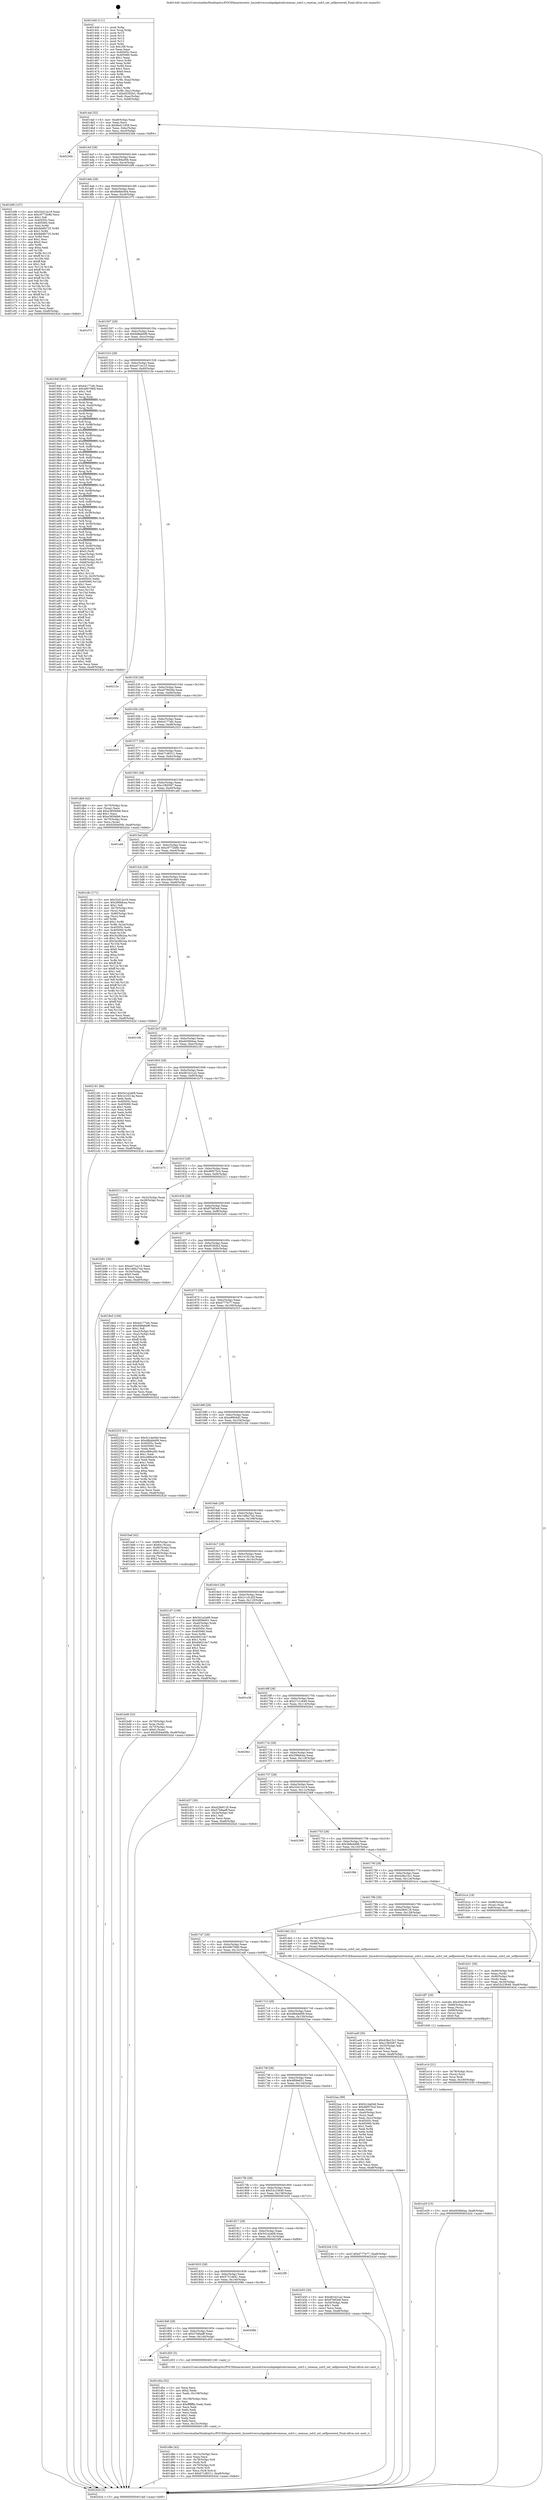 digraph "0x401440" {
  label = "0x401440 (/mnt/c/Users/mathe/Desktop/tcc/POCII/binaries/extr_linuxdriversusbgadgetudcrenesas_usb3.c_renesas_usb3_set_selfpowered_Final-ollvm.out::main(0))"
  labelloc = "t"
  node[shape=record]

  Entry [label="",width=0.3,height=0.3,shape=circle,fillcolor=black,style=filled]
  "0x4014af" [label="{
     0x4014af [32]\l
     | [instrs]\l
     &nbsp;&nbsp;0x4014af \<+6\>: mov -0xa8(%rbp),%eax\l
     &nbsp;&nbsp;0x4014b5 \<+2\>: mov %eax,%ecx\l
     &nbsp;&nbsp;0x4014b7 \<+6\>: sub $0x8ed11658,%ecx\l
     &nbsp;&nbsp;0x4014bd \<+6\>: mov %eax,-0xbc(%rbp)\l
     &nbsp;&nbsp;0x4014c3 \<+6\>: mov %ecx,-0xc0(%rbp)\l
     &nbsp;&nbsp;0x4014c9 \<+6\>: je 00000000004023d4 \<main+0xf94\>\l
  }"]
  "0x4023d4" [label="{
     0x4023d4\l
  }", style=dashed]
  "0x4014cf" [label="{
     0x4014cf [28]\l
     | [instrs]\l
     &nbsp;&nbsp;0x4014cf \<+5\>: jmp 00000000004014d4 \<main+0x94\>\l
     &nbsp;&nbsp;0x4014d4 \<+6\>: mov -0xbc(%rbp),%eax\l
     &nbsp;&nbsp;0x4014da \<+5\>: sub $0x9284a00b,%eax\l
     &nbsp;&nbsp;0x4014df \<+6\>: mov %eax,-0xc4(%rbp)\l
     &nbsp;&nbsp;0x4014e5 \<+6\>: je 0000000000401bf9 \<main+0x7b9\>\l
  }"]
  Exit [label="",width=0.3,height=0.3,shape=circle,fillcolor=black,style=filled,peripheries=2]
  "0x401bf9" [label="{
     0x401bf9 [147]\l
     | [instrs]\l
     &nbsp;&nbsp;0x401bf9 \<+5\>: mov $0x32d12e19,%eax\l
     &nbsp;&nbsp;0x401bfe \<+5\>: mov $0xc9772b8b,%ecx\l
     &nbsp;&nbsp;0x401c03 \<+2\>: mov $0x1,%dl\l
     &nbsp;&nbsp;0x401c05 \<+7\>: mov 0x40505c,%esi\l
     &nbsp;&nbsp;0x401c0c \<+7\>: mov 0x405060,%edi\l
     &nbsp;&nbsp;0x401c13 \<+3\>: mov %esi,%r8d\l
     &nbsp;&nbsp;0x401c16 \<+7\>: add $0xfeb6b725,%r8d\l
     &nbsp;&nbsp;0x401c1d \<+4\>: sub $0x1,%r8d\l
     &nbsp;&nbsp;0x401c21 \<+7\>: sub $0xfeb6b725,%r8d\l
     &nbsp;&nbsp;0x401c28 \<+4\>: imul %r8d,%esi\l
     &nbsp;&nbsp;0x401c2c \<+3\>: and $0x1,%esi\l
     &nbsp;&nbsp;0x401c2f \<+3\>: cmp $0x0,%esi\l
     &nbsp;&nbsp;0x401c32 \<+4\>: sete %r9b\l
     &nbsp;&nbsp;0x401c36 \<+3\>: cmp $0xa,%edi\l
     &nbsp;&nbsp;0x401c39 \<+4\>: setl %r10b\l
     &nbsp;&nbsp;0x401c3d \<+3\>: mov %r9b,%r11b\l
     &nbsp;&nbsp;0x401c40 \<+4\>: xor $0xff,%r11b\l
     &nbsp;&nbsp;0x401c44 \<+3\>: mov %r10b,%bl\l
     &nbsp;&nbsp;0x401c47 \<+3\>: xor $0xff,%bl\l
     &nbsp;&nbsp;0x401c4a \<+3\>: xor $0x1,%dl\l
     &nbsp;&nbsp;0x401c4d \<+3\>: mov %r11b,%r14b\l
     &nbsp;&nbsp;0x401c50 \<+4\>: and $0xff,%r14b\l
     &nbsp;&nbsp;0x401c54 \<+3\>: and %dl,%r9b\l
     &nbsp;&nbsp;0x401c57 \<+3\>: mov %bl,%r15b\l
     &nbsp;&nbsp;0x401c5a \<+4\>: and $0xff,%r15b\l
     &nbsp;&nbsp;0x401c5e \<+3\>: and %dl,%r10b\l
     &nbsp;&nbsp;0x401c61 \<+3\>: or %r9b,%r14b\l
     &nbsp;&nbsp;0x401c64 \<+3\>: or %r10b,%r15b\l
     &nbsp;&nbsp;0x401c67 \<+3\>: xor %r15b,%r14b\l
     &nbsp;&nbsp;0x401c6a \<+3\>: or %bl,%r11b\l
     &nbsp;&nbsp;0x401c6d \<+4\>: xor $0xff,%r11b\l
     &nbsp;&nbsp;0x401c71 \<+3\>: or $0x1,%dl\l
     &nbsp;&nbsp;0x401c74 \<+3\>: and %dl,%r11b\l
     &nbsp;&nbsp;0x401c77 \<+3\>: or %r11b,%r14b\l
     &nbsp;&nbsp;0x401c7a \<+4\>: test $0x1,%r14b\l
     &nbsp;&nbsp;0x401c7e \<+3\>: cmovne %ecx,%eax\l
     &nbsp;&nbsp;0x401c81 \<+6\>: mov %eax,-0xa8(%rbp)\l
     &nbsp;&nbsp;0x401c87 \<+5\>: jmp 000000000040242d \<main+0xfed\>\l
  }"]
  "0x4014eb" [label="{
     0x4014eb [28]\l
     | [instrs]\l
     &nbsp;&nbsp;0x4014eb \<+5\>: jmp 00000000004014f0 \<main+0xb0\>\l
     &nbsp;&nbsp;0x4014f0 \<+6\>: mov -0xbc(%rbp),%eax\l
     &nbsp;&nbsp;0x4014f6 \<+5\>: sub $0x9b8bb56d,%eax\l
     &nbsp;&nbsp;0x4014fb \<+6\>: mov %eax,-0xc8(%rbp)\l
     &nbsp;&nbsp;0x401501 \<+6\>: je 0000000000401f75 \<main+0xb35\>\l
  }"]
  "0x401e29" [label="{
     0x401e29 [15]\l
     | [instrs]\l
     &nbsp;&nbsp;0x401e29 \<+10\>: movl $0xd456bbaa,-0xa8(%rbp)\l
     &nbsp;&nbsp;0x401e33 \<+5\>: jmp 000000000040242d \<main+0xfed\>\l
  }"]
  "0x401f75" [label="{
     0x401f75\l
  }", style=dashed]
  "0x401507" [label="{
     0x401507 [28]\l
     | [instrs]\l
     &nbsp;&nbsp;0x401507 \<+5\>: jmp 000000000040150c \<main+0xcc\>\l
     &nbsp;&nbsp;0x40150c \<+6\>: mov -0xbc(%rbp),%eax\l
     &nbsp;&nbsp;0x401512 \<+5\>: sub $0x9d8abbf9,%eax\l
     &nbsp;&nbsp;0x401517 \<+6\>: mov %eax,-0xcc(%rbp)\l
     &nbsp;&nbsp;0x40151d \<+6\>: je 000000000040194f \<main+0x50f\>\l
  }"]
  "0x401e14" [label="{
     0x401e14 [21]\l
     | [instrs]\l
     &nbsp;&nbsp;0x401e14 \<+4\>: mov -0x78(%rbp),%rcx\l
     &nbsp;&nbsp;0x401e18 \<+3\>: mov (%rcx),%rcx\l
     &nbsp;&nbsp;0x401e1b \<+3\>: mov %rcx,%rdi\l
     &nbsp;&nbsp;0x401e1e \<+6\>: mov %eax,-0x160(%rbp)\l
     &nbsp;&nbsp;0x401e24 \<+5\>: call 0000000000401030 \<free@plt\>\l
     | [calls]\l
     &nbsp;&nbsp;0x401030 \{1\} (unknown)\l
  }"]
  "0x40194f" [label="{
     0x40194f [400]\l
     | [instrs]\l
     &nbsp;&nbsp;0x40194f \<+5\>: mov $0xb4177efc,%eax\l
     &nbsp;&nbsp;0x401954 \<+5\>: mov $0x4807f4fd,%ecx\l
     &nbsp;&nbsp;0x401959 \<+2\>: mov $0x1,%dl\l
     &nbsp;&nbsp;0x40195b \<+2\>: xor %esi,%esi\l
     &nbsp;&nbsp;0x40195d \<+3\>: mov %rsp,%rdi\l
     &nbsp;&nbsp;0x401960 \<+4\>: add $0xfffffffffffffff0,%rdi\l
     &nbsp;&nbsp;0x401964 \<+3\>: mov %rdi,%rsp\l
     &nbsp;&nbsp;0x401967 \<+7\>: mov %rdi,-0xa0(%rbp)\l
     &nbsp;&nbsp;0x40196e \<+3\>: mov %rsp,%rdi\l
     &nbsp;&nbsp;0x401971 \<+4\>: add $0xfffffffffffffff0,%rdi\l
     &nbsp;&nbsp;0x401975 \<+3\>: mov %rdi,%rsp\l
     &nbsp;&nbsp;0x401978 \<+3\>: mov %rsp,%r8\l
     &nbsp;&nbsp;0x40197b \<+4\>: add $0xfffffffffffffff0,%r8\l
     &nbsp;&nbsp;0x40197f \<+3\>: mov %r8,%rsp\l
     &nbsp;&nbsp;0x401982 \<+7\>: mov %r8,-0x98(%rbp)\l
     &nbsp;&nbsp;0x401989 \<+3\>: mov %rsp,%r8\l
     &nbsp;&nbsp;0x40198c \<+4\>: add $0xfffffffffffffff0,%r8\l
     &nbsp;&nbsp;0x401990 \<+3\>: mov %r8,%rsp\l
     &nbsp;&nbsp;0x401993 \<+7\>: mov %r8,-0x90(%rbp)\l
     &nbsp;&nbsp;0x40199a \<+3\>: mov %rsp,%r8\l
     &nbsp;&nbsp;0x40199d \<+4\>: add $0xfffffffffffffff0,%r8\l
     &nbsp;&nbsp;0x4019a1 \<+3\>: mov %r8,%rsp\l
     &nbsp;&nbsp;0x4019a4 \<+7\>: mov %r8,-0x88(%rbp)\l
     &nbsp;&nbsp;0x4019ab \<+3\>: mov %rsp,%r8\l
     &nbsp;&nbsp;0x4019ae \<+4\>: add $0xfffffffffffffff0,%r8\l
     &nbsp;&nbsp;0x4019b2 \<+3\>: mov %r8,%rsp\l
     &nbsp;&nbsp;0x4019b5 \<+4\>: mov %r8,-0x80(%rbp)\l
     &nbsp;&nbsp;0x4019b9 \<+3\>: mov %rsp,%r8\l
     &nbsp;&nbsp;0x4019bc \<+4\>: add $0xfffffffffffffff0,%r8\l
     &nbsp;&nbsp;0x4019c0 \<+3\>: mov %r8,%rsp\l
     &nbsp;&nbsp;0x4019c3 \<+4\>: mov %r8,-0x78(%rbp)\l
     &nbsp;&nbsp;0x4019c7 \<+3\>: mov %rsp,%r8\l
     &nbsp;&nbsp;0x4019ca \<+4\>: add $0xfffffffffffffff0,%r8\l
     &nbsp;&nbsp;0x4019ce \<+3\>: mov %r8,%rsp\l
     &nbsp;&nbsp;0x4019d1 \<+4\>: mov %r8,-0x70(%rbp)\l
     &nbsp;&nbsp;0x4019d5 \<+3\>: mov %rsp,%r8\l
     &nbsp;&nbsp;0x4019d8 \<+4\>: add $0xfffffffffffffff0,%r8\l
     &nbsp;&nbsp;0x4019dc \<+3\>: mov %r8,%rsp\l
     &nbsp;&nbsp;0x4019df \<+4\>: mov %r8,-0x68(%rbp)\l
     &nbsp;&nbsp;0x4019e3 \<+3\>: mov %rsp,%r8\l
     &nbsp;&nbsp;0x4019e6 \<+4\>: add $0xfffffffffffffff0,%r8\l
     &nbsp;&nbsp;0x4019ea \<+3\>: mov %r8,%rsp\l
     &nbsp;&nbsp;0x4019ed \<+4\>: mov %r8,-0x60(%rbp)\l
     &nbsp;&nbsp;0x4019f1 \<+3\>: mov %rsp,%r8\l
     &nbsp;&nbsp;0x4019f4 \<+4\>: add $0xfffffffffffffff0,%r8\l
     &nbsp;&nbsp;0x4019f8 \<+3\>: mov %r8,%rsp\l
     &nbsp;&nbsp;0x4019fb \<+4\>: mov %r8,-0x58(%rbp)\l
     &nbsp;&nbsp;0x4019ff \<+3\>: mov %rsp,%r8\l
     &nbsp;&nbsp;0x401a02 \<+4\>: add $0xfffffffffffffff0,%r8\l
     &nbsp;&nbsp;0x401a06 \<+3\>: mov %r8,%rsp\l
     &nbsp;&nbsp;0x401a09 \<+4\>: mov %r8,-0x50(%rbp)\l
     &nbsp;&nbsp;0x401a0d \<+3\>: mov %rsp,%r8\l
     &nbsp;&nbsp;0x401a10 \<+4\>: add $0xfffffffffffffff0,%r8\l
     &nbsp;&nbsp;0x401a14 \<+3\>: mov %r8,%rsp\l
     &nbsp;&nbsp;0x401a17 \<+4\>: mov %r8,-0x48(%rbp)\l
     &nbsp;&nbsp;0x401a1b \<+3\>: mov %rsp,%r8\l
     &nbsp;&nbsp;0x401a1e \<+4\>: add $0xfffffffffffffff0,%r8\l
     &nbsp;&nbsp;0x401a22 \<+3\>: mov %r8,%rsp\l
     &nbsp;&nbsp;0x401a25 \<+4\>: mov %r8,-0x40(%rbp)\l
     &nbsp;&nbsp;0x401a29 \<+7\>: mov -0xa0(%rbp),%r8\l
     &nbsp;&nbsp;0x401a30 \<+7\>: movl $0x0,(%r8)\l
     &nbsp;&nbsp;0x401a37 \<+7\>: mov -0xac(%rbp),%r9d\l
     &nbsp;&nbsp;0x401a3e \<+3\>: mov %r9d,(%rdi)\l
     &nbsp;&nbsp;0x401a41 \<+7\>: mov -0x98(%rbp),%r8\l
     &nbsp;&nbsp;0x401a48 \<+7\>: mov -0xb8(%rbp),%r10\l
     &nbsp;&nbsp;0x401a4f \<+3\>: mov %r10,(%r8)\l
     &nbsp;&nbsp;0x401a52 \<+3\>: cmpl $0x2,(%rdi)\l
     &nbsp;&nbsp;0x401a55 \<+4\>: setne %r11b\l
     &nbsp;&nbsp;0x401a59 \<+4\>: and $0x1,%r11b\l
     &nbsp;&nbsp;0x401a5d \<+4\>: mov %r11b,-0x35(%rbp)\l
     &nbsp;&nbsp;0x401a61 \<+7\>: mov 0x40505c,%ebx\l
     &nbsp;&nbsp;0x401a68 \<+8\>: mov 0x405060,%r14d\l
     &nbsp;&nbsp;0x401a70 \<+3\>: sub $0x1,%esi\l
     &nbsp;&nbsp;0x401a73 \<+3\>: mov %ebx,%r15d\l
     &nbsp;&nbsp;0x401a76 \<+3\>: add %esi,%r15d\l
     &nbsp;&nbsp;0x401a79 \<+4\>: imul %r15d,%ebx\l
     &nbsp;&nbsp;0x401a7d \<+3\>: and $0x1,%ebx\l
     &nbsp;&nbsp;0x401a80 \<+3\>: cmp $0x0,%ebx\l
     &nbsp;&nbsp;0x401a83 \<+4\>: sete %r11b\l
     &nbsp;&nbsp;0x401a87 \<+4\>: cmp $0xa,%r14d\l
     &nbsp;&nbsp;0x401a8b \<+4\>: setl %r12b\l
     &nbsp;&nbsp;0x401a8f \<+3\>: mov %r11b,%r13b\l
     &nbsp;&nbsp;0x401a92 \<+4\>: xor $0xff,%r13b\l
     &nbsp;&nbsp;0x401a96 \<+3\>: mov %r12b,%sil\l
     &nbsp;&nbsp;0x401a99 \<+4\>: xor $0xff,%sil\l
     &nbsp;&nbsp;0x401a9d \<+3\>: xor $0x1,%dl\l
     &nbsp;&nbsp;0x401aa0 \<+3\>: mov %r13b,%dil\l
     &nbsp;&nbsp;0x401aa3 \<+4\>: and $0xff,%dil\l
     &nbsp;&nbsp;0x401aa7 \<+3\>: and %dl,%r11b\l
     &nbsp;&nbsp;0x401aaa \<+3\>: mov %sil,%r8b\l
     &nbsp;&nbsp;0x401aad \<+4\>: and $0xff,%r8b\l
     &nbsp;&nbsp;0x401ab1 \<+3\>: and %dl,%r12b\l
     &nbsp;&nbsp;0x401ab4 \<+3\>: or %r11b,%dil\l
     &nbsp;&nbsp;0x401ab7 \<+3\>: or %r12b,%r8b\l
     &nbsp;&nbsp;0x401aba \<+3\>: xor %r8b,%dil\l
     &nbsp;&nbsp;0x401abd \<+3\>: or %sil,%r13b\l
     &nbsp;&nbsp;0x401ac0 \<+4\>: xor $0xff,%r13b\l
     &nbsp;&nbsp;0x401ac4 \<+3\>: or $0x1,%dl\l
     &nbsp;&nbsp;0x401ac7 \<+3\>: and %dl,%r13b\l
     &nbsp;&nbsp;0x401aca \<+3\>: or %r13b,%dil\l
     &nbsp;&nbsp;0x401acd \<+4\>: test $0x1,%dil\l
     &nbsp;&nbsp;0x401ad1 \<+3\>: cmovne %ecx,%eax\l
     &nbsp;&nbsp;0x401ad4 \<+6\>: mov %eax,-0xa8(%rbp)\l
     &nbsp;&nbsp;0x401ada \<+5\>: jmp 000000000040242d \<main+0xfed\>\l
  }"]
  "0x401523" [label="{
     0x401523 [28]\l
     | [instrs]\l
     &nbsp;&nbsp;0x401523 \<+5\>: jmp 0000000000401528 \<main+0xe8\>\l
     &nbsp;&nbsp;0x401528 \<+6\>: mov -0xbc(%rbp),%eax\l
     &nbsp;&nbsp;0x40152e \<+5\>: sub $0xa471ec15,%eax\l
     &nbsp;&nbsp;0x401533 \<+6\>: mov %eax,-0xd0(%rbp)\l
     &nbsp;&nbsp;0x401539 \<+6\>: je 000000000040215e \<main+0xd1e\>\l
  }"]
  "0x401df7" [label="{
     0x401df7 [29]\l
     | [instrs]\l
     &nbsp;&nbsp;0x401df7 \<+10\>: movabs $0x4030d6,%rdi\l
     &nbsp;&nbsp;0x401e01 \<+4\>: mov -0x68(%rbp),%rcx\l
     &nbsp;&nbsp;0x401e05 \<+2\>: mov %eax,(%rcx)\l
     &nbsp;&nbsp;0x401e07 \<+4\>: mov -0x68(%rbp),%rcx\l
     &nbsp;&nbsp;0x401e0b \<+2\>: mov (%rcx),%esi\l
     &nbsp;&nbsp;0x401e0d \<+2\>: mov $0x0,%al\l
     &nbsp;&nbsp;0x401e0f \<+5\>: call 0000000000401040 \<printf@plt\>\l
     | [calls]\l
     &nbsp;&nbsp;0x401040 \{1\} (unknown)\l
  }"]
  "0x40215e" [label="{
     0x40215e\l
  }", style=dashed]
  "0x40153f" [label="{
     0x40153f [28]\l
     | [instrs]\l
     &nbsp;&nbsp;0x40153f \<+5\>: jmp 0000000000401544 \<main+0x104\>\l
     &nbsp;&nbsp;0x401544 \<+6\>: mov -0xbc(%rbp),%eax\l
     &nbsp;&nbsp;0x40154a \<+5\>: sub $0xa579d3de,%eax\l
     &nbsp;&nbsp;0x40154f \<+6\>: mov %eax,-0xd4(%rbp)\l
     &nbsp;&nbsp;0x401555 \<+6\>: je 000000000040206d \<main+0xc2d\>\l
  }"]
  "0x401d8e" [label="{
     0x401d8e [42]\l
     | [instrs]\l
     &nbsp;&nbsp;0x401d8e \<+6\>: mov -0x15c(%rbp),%ecx\l
     &nbsp;&nbsp;0x401d94 \<+3\>: imul %eax,%ecx\l
     &nbsp;&nbsp;0x401d97 \<+4\>: mov -0x78(%rbp),%r8\l
     &nbsp;&nbsp;0x401d9b \<+3\>: mov (%r8),%r8\l
     &nbsp;&nbsp;0x401d9e \<+4\>: mov -0x70(%rbp),%r9\l
     &nbsp;&nbsp;0x401da2 \<+3\>: movslq (%r9),%r9\l
     &nbsp;&nbsp;0x401da5 \<+4\>: mov %ecx,(%r8,%r9,4)\l
     &nbsp;&nbsp;0x401da9 \<+10\>: movl $0xb71d6311,-0xa8(%rbp)\l
     &nbsp;&nbsp;0x401db3 \<+5\>: jmp 000000000040242d \<main+0xfed\>\l
  }"]
  "0x40206d" [label="{
     0x40206d\l
  }", style=dashed]
  "0x40155b" [label="{
     0x40155b [28]\l
     | [instrs]\l
     &nbsp;&nbsp;0x40155b \<+5\>: jmp 0000000000401560 \<main+0x120\>\l
     &nbsp;&nbsp;0x401560 \<+6\>: mov -0xbc(%rbp),%eax\l
     &nbsp;&nbsp;0x401566 \<+5\>: sub $0xb4177efc,%eax\l
     &nbsp;&nbsp;0x40156b \<+6\>: mov %eax,-0xd8(%rbp)\l
     &nbsp;&nbsp;0x401571 \<+6\>: je 0000000000402323 \<main+0xee3\>\l
  }"]
  "0x401d5a" [label="{
     0x401d5a [52]\l
     | [instrs]\l
     &nbsp;&nbsp;0x401d5a \<+2\>: xor %ecx,%ecx\l
     &nbsp;&nbsp;0x401d5c \<+5\>: mov $0x2,%edx\l
     &nbsp;&nbsp;0x401d61 \<+6\>: mov %edx,-0x158(%rbp)\l
     &nbsp;&nbsp;0x401d67 \<+1\>: cltd\l
     &nbsp;&nbsp;0x401d68 \<+6\>: mov -0x158(%rbp),%esi\l
     &nbsp;&nbsp;0x401d6e \<+2\>: idiv %esi\l
     &nbsp;&nbsp;0x401d70 \<+6\>: imul $0xfffffffe,%edx,%edx\l
     &nbsp;&nbsp;0x401d76 \<+2\>: mov %ecx,%edi\l
     &nbsp;&nbsp;0x401d78 \<+2\>: sub %edx,%edi\l
     &nbsp;&nbsp;0x401d7a \<+2\>: mov %ecx,%edx\l
     &nbsp;&nbsp;0x401d7c \<+3\>: sub $0x1,%edx\l
     &nbsp;&nbsp;0x401d7f \<+2\>: add %edx,%edi\l
     &nbsp;&nbsp;0x401d81 \<+2\>: sub %edi,%ecx\l
     &nbsp;&nbsp;0x401d83 \<+6\>: mov %ecx,-0x15c(%rbp)\l
     &nbsp;&nbsp;0x401d89 \<+5\>: call 0000000000401160 \<next_i\>\l
     | [calls]\l
     &nbsp;&nbsp;0x401160 \{1\} (/mnt/c/Users/mathe/Desktop/tcc/POCII/binaries/extr_linuxdriversusbgadgetudcrenesas_usb3.c_renesas_usb3_set_selfpowered_Final-ollvm.out::next_i)\l
  }"]
  "0x402323" [label="{
     0x402323\l
  }", style=dashed]
  "0x401577" [label="{
     0x401577 [28]\l
     | [instrs]\l
     &nbsp;&nbsp;0x401577 \<+5\>: jmp 000000000040157c \<main+0x13c\>\l
     &nbsp;&nbsp;0x40157c \<+6\>: mov -0xbc(%rbp),%eax\l
     &nbsp;&nbsp;0x401582 \<+5\>: sub $0xb71d6311,%eax\l
     &nbsp;&nbsp;0x401587 \<+6\>: mov %eax,-0xdc(%rbp)\l
     &nbsp;&nbsp;0x40158d \<+6\>: je 0000000000401db8 \<main+0x978\>\l
  }"]
  "0x40186b" [label="{
     0x40186b\l
  }", style=dashed]
  "0x401db8" [label="{
     0x401db8 [42]\l
     | [instrs]\l
     &nbsp;&nbsp;0x401db8 \<+4\>: mov -0x70(%rbp),%rax\l
     &nbsp;&nbsp;0x401dbc \<+2\>: mov (%rax),%ecx\l
     &nbsp;&nbsp;0x401dbe \<+6\>: add $0xe3859db6,%ecx\l
     &nbsp;&nbsp;0x401dc4 \<+3\>: add $0x1,%ecx\l
     &nbsp;&nbsp;0x401dc7 \<+6\>: sub $0xe3859db6,%ecx\l
     &nbsp;&nbsp;0x401dcd \<+4\>: mov -0x70(%rbp),%rax\l
     &nbsp;&nbsp;0x401dd1 \<+2\>: mov %ecx,(%rax)\l
     &nbsp;&nbsp;0x401dd3 \<+10\>: movl $0x9284a00b,-0xa8(%rbp)\l
     &nbsp;&nbsp;0x401ddd \<+5\>: jmp 000000000040242d \<main+0xfed\>\l
  }"]
  "0x401593" [label="{
     0x401593 [28]\l
     | [instrs]\l
     &nbsp;&nbsp;0x401593 \<+5\>: jmp 0000000000401598 \<main+0x158\>\l
     &nbsp;&nbsp;0x401598 \<+6\>: mov -0xbc(%rbp),%eax\l
     &nbsp;&nbsp;0x40159e \<+5\>: sub $0xc1fb0587,%eax\l
     &nbsp;&nbsp;0x4015a3 \<+6\>: mov %eax,-0xe0(%rbp)\l
     &nbsp;&nbsp;0x4015a9 \<+6\>: je 0000000000401afd \<main+0x6bd\>\l
  }"]
  "0x401d55" [label="{
     0x401d55 [5]\l
     | [instrs]\l
     &nbsp;&nbsp;0x401d55 \<+5\>: call 0000000000401160 \<next_i\>\l
     | [calls]\l
     &nbsp;&nbsp;0x401160 \{1\} (/mnt/c/Users/mathe/Desktop/tcc/POCII/binaries/extr_linuxdriversusbgadgetudcrenesas_usb3.c_renesas_usb3_set_selfpowered_Final-ollvm.out::next_i)\l
  }"]
  "0x401afd" [label="{
     0x401afd\l
  }", style=dashed]
  "0x4015af" [label="{
     0x4015af [28]\l
     | [instrs]\l
     &nbsp;&nbsp;0x4015af \<+5\>: jmp 00000000004015b4 \<main+0x174\>\l
     &nbsp;&nbsp;0x4015b4 \<+6\>: mov -0xbc(%rbp),%eax\l
     &nbsp;&nbsp;0x4015ba \<+5\>: sub $0xc9772b8b,%eax\l
     &nbsp;&nbsp;0x4015bf \<+6\>: mov %eax,-0xe4(%rbp)\l
     &nbsp;&nbsp;0x4015c5 \<+6\>: je 0000000000401c8c \<main+0x84c\>\l
  }"]
  "0x40184f" [label="{
     0x40184f [28]\l
     | [instrs]\l
     &nbsp;&nbsp;0x40184f \<+5\>: jmp 0000000000401854 \<main+0x414\>\l
     &nbsp;&nbsp;0x401854 \<+6\>: mov -0xbc(%rbp),%eax\l
     &nbsp;&nbsp;0x40185a \<+5\>: sub $0x57b8aeff,%eax\l
     &nbsp;&nbsp;0x40185f \<+6\>: mov %eax,-0x144(%rbp)\l
     &nbsp;&nbsp;0x401865 \<+6\>: je 0000000000401d55 \<main+0x915\>\l
  }"]
  "0x401c8c" [label="{
     0x401c8c [171]\l
     | [instrs]\l
     &nbsp;&nbsp;0x401c8c \<+5\>: mov $0x32d12e19,%eax\l
     &nbsp;&nbsp;0x401c91 \<+5\>: mov $0x296bfcea,%ecx\l
     &nbsp;&nbsp;0x401c96 \<+2\>: mov $0x1,%dl\l
     &nbsp;&nbsp;0x401c98 \<+4\>: mov -0x70(%rbp),%rsi\l
     &nbsp;&nbsp;0x401c9c \<+2\>: mov (%rsi),%edi\l
     &nbsp;&nbsp;0x401c9e \<+4\>: mov -0x80(%rbp),%rsi\l
     &nbsp;&nbsp;0x401ca2 \<+2\>: cmp (%rsi),%edi\l
     &nbsp;&nbsp;0x401ca4 \<+4\>: setl %r8b\l
     &nbsp;&nbsp;0x401ca8 \<+4\>: and $0x1,%r8b\l
     &nbsp;&nbsp;0x401cac \<+4\>: mov %r8b,-0x2e(%rbp)\l
     &nbsp;&nbsp;0x401cb0 \<+7\>: mov 0x40505c,%edi\l
     &nbsp;&nbsp;0x401cb7 \<+8\>: mov 0x405060,%r9d\l
     &nbsp;&nbsp;0x401cbf \<+3\>: mov %edi,%r10d\l
     &nbsp;&nbsp;0x401cc2 \<+7\>: add $0x3a28b2aa,%r10d\l
     &nbsp;&nbsp;0x401cc9 \<+4\>: sub $0x1,%r10d\l
     &nbsp;&nbsp;0x401ccd \<+7\>: sub $0x3a28b2aa,%r10d\l
     &nbsp;&nbsp;0x401cd4 \<+4\>: imul %r10d,%edi\l
     &nbsp;&nbsp;0x401cd8 \<+3\>: and $0x1,%edi\l
     &nbsp;&nbsp;0x401cdb \<+3\>: cmp $0x0,%edi\l
     &nbsp;&nbsp;0x401cde \<+4\>: sete %r8b\l
     &nbsp;&nbsp;0x401ce2 \<+4\>: cmp $0xa,%r9d\l
     &nbsp;&nbsp;0x401ce6 \<+4\>: setl %r11b\l
     &nbsp;&nbsp;0x401cea \<+3\>: mov %r8b,%bl\l
     &nbsp;&nbsp;0x401ced \<+3\>: xor $0xff,%bl\l
     &nbsp;&nbsp;0x401cf0 \<+3\>: mov %r11b,%r14b\l
     &nbsp;&nbsp;0x401cf3 \<+4\>: xor $0xff,%r14b\l
     &nbsp;&nbsp;0x401cf7 \<+3\>: xor $0x1,%dl\l
     &nbsp;&nbsp;0x401cfa \<+3\>: mov %bl,%r15b\l
     &nbsp;&nbsp;0x401cfd \<+4\>: and $0xff,%r15b\l
     &nbsp;&nbsp;0x401d01 \<+3\>: and %dl,%r8b\l
     &nbsp;&nbsp;0x401d04 \<+3\>: mov %r14b,%r12b\l
     &nbsp;&nbsp;0x401d07 \<+4\>: and $0xff,%r12b\l
     &nbsp;&nbsp;0x401d0b \<+3\>: and %dl,%r11b\l
     &nbsp;&nbsp;0x401d0e \<+3\>: or %r8b,%r15b\l
     &nbsp;&nbsp;0x401d11 \<+3\>: or %r11b,%r12b\l
     &nbsp;&nbsp;0x401d14 \<+3\>: xor %r12b,%r15b\l
     &nbsp;&nbsp;0x401d17 \<+3\>: or %r14b,%bl\l
     &nbsp;&nbsp;0x401d1a \<+3\>: xor $0xff,%bl\l
     &nbsp;&nbsp;0x401d1d \<+3\>: or $0x1,%dl\l
     &nbsp;&nbsp;0x401d20 \<+2\>: and %dl,%bl\l
     &nbsp;&nbsp;0x401d22 \<+3\>: or %bl,%r15b\l
     &nbsp;&nbsp;0x401d25 \<+4\>: test $0x1,%r15b\l
     &nbsp;&nbsp;0x401d29 \<+3\>: cmovne %ecx,%eax\l
     &nbsp;&nbsp;0x401d2c \<+6\>: mov %eax,-0xa8(%rbp)\l
     &nbsp;&nbsp;0x401d32 \<+5\>: jmp 000000000040242d \<main+0xfed\>\l
  }"]
  "0x4015cb" [label="{
     0x4015cb [28]\l
     | [instrs]\l
     &nbsp;&nbsp;0x4015cb \<+5\>: jmp 00000000004015d0 \<main+0x190\>\l
     &nbsp;&nbsp;0x4015d0 \<+6\>: mov -0xbc(%rbp),%eax\l
     &nbsp;&nbsp;0x4015d6 \<+5\>: sub $0xcbbb1940,%eax\l
     &nbsp;&nbsp;0x4015db \<+6\>: mov %eax,-0xe8(%rbp)\l
     &nbsp;&nbsp;0x4015e1 \<+6\>: je 000000000040210b \<main+0xccb\>\l
  }"]
  "0x40208b" [label="{
     0x40208b\l
  }", style=dashed]
  "0x40210b" [label="{
     0x40210b\l
  }", style=dashed]
  "0x4015e7" [label="{
     0x4015e7 [28]\l
     | [instrs]\l
     &nbsp;&nbsp;0x4015e7 \<+5\>: jmp 00000000004015ec \<main+0x1ac\>\l
     &nbsp;&nbsp;0x4015ec \<+6\>: mov -0xbc(%rbp),%eax\l
     &nbsp;&nbsp;0x4015f2 \<+5\>: sub $0xd456bbaa,%eax\l
     &nbsp;&nbsp;0x4015f7 \<+6\>: mov %eax,-0xec(%rbp)\l
     &nbsp;&nbsp;0x4015fd \<+6\>: je 0000000000402181 \<main+0xd41\>\l
  }"]
  "0x401833" [label="{
     0x401833 [28]\l
     | [instrs]\l
     &nbsp;&nbsp;0x401833 \<+5\>: jmp 0000000000401838 \<main+0x3f8\>\l
     &nbsp;&nbsp;0x401838 \<+6\>: mov -0xbc(%rbp),%eax\l
     &nbsp;&nbsp;0x40183e \<+5\>: sub $0x57314841,%eax\l
     &nbsp;&nbsp;0x401843 \<+6\>: mov %eax,-0x140(%rbp)\l
     &nbsp;&nbsp;0x401849 \<+6\>: je 000000000040208b \<main+0xc4b\>\l
  }"]
  "0x402181" [label="{
     0x402181 [86]\l
     | [instrs]\l
     &nbsp;&nbsp;0x402181 \<+5\>: mov $0x541a2a08,%eax\l
     &nbsp;&nbsp;0x402186 \<+5\>: mov $0x1e1f214a,%ecx\l
     &nbsp;&nbsp;0x40218b \<+2\>: xor %edx,%edx\l
     &nbsp;&nbsp;0x40218d \<+7\>: mov 0x40505c,%esi\l
     &nbsp;&nbsp;0x402194 \<+7\>: mov 0x405060,%edi\l
     &nbsp;&nbsp;0x40219b \<+3\>: sub $0x1,%edx\l
     &nbsp;&nbsp;0x40219e \<+3\>: mov %esi,%r8d\l
     &nbsp;&nbsp;0x4021a1 \<+3\>: add %edx,%r8d\l
     &nbsp;&nbsp;0x4021a4 \<+4\>: imul %r8d,%esi\l
     &nbsp;&nbsp;0x4021a8 \<+3\>: and $0x1,%esi\l
     &nbsp;&nbsp;0x4021ab \<+3\>: cmp $0x0,%esi\l
     &nbsp;&nbsp;0x4021ae \<+4\>: sete %r9b\l
     &nbsp;&nbsp;0x4021b2 \<+3\>: cmp $0xa,%edi\l
     &nbsp;&nbsp;0x4021b5 \<+4\>: setl %r10b\l
     &nbsp;&nbsp;0x4021b9 \<+3\>: mov %r9b,%r11b\l
     &nbsp;&nbsp;0x4021bc \<+3\>: and %r10b,%r11b\l
     &nbsp;&nbsp;0x4021bf \<+3\>: xor %r10b,%r9b\l
     &nbsp;&nbsp;0x4021c2 \<+3\>: or %r9b,%r11b\l
     &nbsp;&nbsp;0x4021c5 \<+4\>: test $0x1,%r11b\l
     &nbsp;&nbsp;0x4021c9 \<+3\>: cmovne %ecx,%eax\l
     &nbsp;&nbsp;0x4021cc \<+6\>: mov %eax,-0xa8(%rbp)\l
     &nbsp;&nbsp;0x4021d2 \<+5\>: jmp 000000000040242d \<main+0xfed\>\l
  }"]
  "0x401603" [label="{
     0x401603 [28]\l
     | [instrs]\l
     &nbsp;&nbsp;0x401603 \<+5\>: jmp 0000000000401608 \<main+0x1c8\>\l
     &nbsp;&nbsp;0x401608 \<+6\>: mov -0xbc(%rbp),%eax\l
     &nbsp;&nbsp;0x40160e \<+5\>: sub $0xd61b21a2,%eax\l
     &nbsp;&nbsp;0x401613 \<+6\>: mov %eax,-0xf0(%rbp)\l
     &nbsp;&nbsp;0x401619 \<+6\>: je 0000000000401b73 \<main+0x733\>\l
  }"]
  "0x4023f9" [label="{
     0x4023f9\l
  }", style=dashed]
  "0x401b73" [label="{
     0x401b73\l
  }", style=dashed]
  "0x40161f" [label="{
     0x40161f [28]\l
     | [instrs]\l
     &nbsp;&nbsp;0x40161f \<+5\>: jmp 0000000000401624 \<main+0x1e4\>\l
     &nbsp;&nbsp;0x401624 \<+6\>: mov -0xbc(%rbp),%eax\l
     &nbsp;&nbsp;0x40162a \<+5\>: sub $0xd6f575c4,%eax\l
     &nbsp;&nbsp;0x40162f \<+6\>: mov %eax,-0xf4(%rbp)\l
     &nbsp;&nbsp;0x401635 \<+6\>: je 0000000000402311 \<main+0xed1\>\l
  }"]
  "0x401bd9" [label="{
     0x401bd9 [32]\l
     | [instrs]\l
     &nbsp;&nbsp;0x401bd9 \<+4\>: mov -0x78(%rbp),%rdi\l
     &nbsp;&nbsp;0x401bdd \<+3\>: mov %rax,(%rdi)\l
     &nbsp;&nbsp;0x401be0 \<+4\>: mov -0x70(%rbp),%rax\l
     &nbsp;&nbsp;0x401be4 \<+6\>: movl $0x0,(%rax)\l
     &nbsp;&nbsp;0x401bea \<+10\>: movl $0x9284a00b,-0xa8(%rbp)\l
     &nbsp;&nbsp;0x401bf4 \<+5\>: jmp 000000000040242d \<main+0xfed\>\l
  }"]
  "0x402311" [label="{
     0x402311 [18]\l
     | [instrs]\l
     &nbsp;&nbsp;0x402311 \<+3\>: mov -0x2c(%rbp),%eax\l
     &nbsp;&nbsp;0x402314 \<+4\>: lea -0x28(%rbp),%rsp\l
     &nbsp;&nbsp;0x402318 \<+1\>: pop %rbx\l
     &nbsp;&nbsp;0x402319 \<+2\>: pop %r12\l
     &nbsp;&nbsp;0x40231b \<+2\>: pop %r13\l
     &nbsp;&nbsp;0x40231d \<+2\>: pop %r14\l
     &nbsp;&nbsp;0x40231f \<+2\>: pop %r15\l
     &nbsp;&nbsp;0x402321 \<+1\>: pop %rbp\l
     &nbsp;&nbsp;0x402322 \<+1\>: ret\l
  }"]
  "0x40163b" [label="{
     0x40163b [28]\l
     | [instrs]\l
     &nbsp;&nbsp;0x40163b \<+5\>: jmp 0000000000401640 \<main+0x200\>\l
     &nbsp;&nbsp;0x401640 \<+6\>: mov -0xbc(%rbp),%eax\l
     &nbsp;&nbsp;0x401646 \<+5\>: sub $0x87b83e8,%eax\l
     &nbsp;&nbsp;0x40164b \<+6\>: mov %eax,-0xf8(%rbp)\l
     &nbsp;&nbsp;0x401651 \<+6\>: je 0000000000401b91 \<main+0x751\>\l
  }"]
  "0x401817" [label="{
     0x401817 [28]\l
     | [instrs]\l
     &nbsp;&nbsp;0x401817 \<+5\>: jmp 000000000040181c \<main+0x3dc\>\l
     &nbsp;&nbsp;0x40181c \<+6\>: mov -0xbc(%rbp),%eax\l
     &nbsp;&nbsp;0x401822 \<+5\>: sub $0x541a2a08,%eax\l
     &nbsp;&nbsp;0x401827 \<+6\>: mov %eax,-0x13c(%rbp)\l
     &nbsp;&nbsp;0x40182d \<+6\>: je 00000000004023f9 \<main+0xfb9\>\l
  }"]
  "0x401b91" [label="{
     0x401b91 [30]\l
     | [instrs]\l
     &nbsp;&nbsp;0x401b91 \<+5\>: mov $0xa471ec15,%eax\l
     &nbsp;&nbsp;0x401b96 \<+5\>: mov $0x148b27a4,%ecx\l
     &nbsp;&nbsp;0x401b9b \<+3\>: mov -0x34(%rbp),%edx\l
     &nbsp;&nbsp;0x401b9e \<+3\>: cmp $0x0,%edx\l
     &nbsp;&nbsp;0x401ba1 \<+3\>: cmove %ecx,%eax\l
     &nbsp;&nbsp;0x401ba4 \<+6\>: mov %eax,-0xa8(%rbp)\l
     &nbsp;&nbsp;0x401baa \<+5\>: jmp 000000000040242d \<main+0xfed\>\l
  }"]
  "0x401657" [label="{
     0x401657 [28]\l
     | [instrs]\l
     &nbsp;&nbsp;0x401657 \<+5\>: jmp 000000000040165c \<main+0x21c\>\l
     &nbsp;&nbsp;0x40165c \<+6\>: mov -0xbc(%rbp),%eax\l
     &nbsp;&nbsp;0x401662 \<+5\>: sub $0xd5392b3,%eax\l
     &nbsp;&nbsp;0x401667 \<+6\>: mov %eax,-0xfc(%rbp)\l
     &nbsp;&nbsp;0x40166d \<+6\>: je 00000000004018e5 \<main+0x4a5\>\l
  }"]
  "0x401b55" [label="{
     0x401b55 [30]\l
     | [instrs]\l
     &nbsp;&nbsp;0x401b55 \<+5\>: mov $0xd61b21a2,%eax\l
     &nbsp;&nbsp;0x401b5a \<+5\>: mov $0x87b83e8,%ecx\l
     &nbsp;&nbsp;0x401b5f \<+3\>: mov -0x34(%rbp),%edx\l
     &nbsp;&nbsp;0x401b62 \<+3\>: cmp $0x1,%edx\l
     &nbsp;&nbsp;0x401b65 \<+3\>: cmovl %ecx,%eax\l
     &nbsp;&nbsp;0x401b68 \<+6\>: mov %eax,-0xa8(%rbp)\l
     &nbsp;&nbsp;0x401b6e \<+5\>: jmp 000000000040242d \<main+0xfed\>\l
  }"]
  "0x4018e5" [label="{
     0x4018e5 [106]\l
     | [instrs]\l
     &nbsp;&nbsp;0x4018e5 \<+5\>: mov $0xb4177efc,%eax\l
     &nbsp;&nbsp;0x4018ea \<+5\>: mov $0x9d8abbf9,%ecx\l
     &nbsp;&nbsp;0x4018ef \<+2\>: mov $0x1,%dl\l
     &nbsp;&nbsp;0x4018f1 \<+7\>: mov -0xa2(%rbp),%sil\l
     &nbsp;&nbsp;0x4018f8 \<+7\>: mov -0xa1(%rbp),%dil\l
     &nbsp;&nbsp;0x4018ff \<+3\>: mov %sil,%r8b\l
     &nbsp;&nbsp;0x401902 \<+4\>: xor $0xff,%r8b\l
     &nbsp;&nbsp;0x401906 \<+3\>: mov %dil,%r9b\l
     &nbsp;&nbsp;0x401909 \<+4\>: xor $0xff,%r9b\l
     &nbsp;&nbsp;0x40190d \<+3\>: xor $0x1,%dl\l
     &nbsp;&nbsp;0x401910 \<+3\>: mov %r8b,%r10b\l
     &nbsp;&nbsp;0x401913 \<+4\>: and $0xff,%r10b\l
     &nbsp;&nbsp;0x401917 \<+3\>: and %dl,%sil\l
     &nbsp;&nbsp;0x40191a \<+3\>: mov %r9b,%r11b\l
     &nbsp;&nbsp;0x40191d \<+4\>: and $0xff,%r11b\l
     &nbsp;&nbsp;0x401921 \<+3\>: and %dl,%dil\l
     &nbsp;&nbsp;0x401924 \<+3\>: or %sil,%r10b\l
     &nbsp;&nbsp;0x401927 \<+3\>: or %dil,%r11b\l
     &nbsp;&nbsp;0x40192a \<+3\>: xor %r11b,%r10b\l
     &nbsp;&nbsp;0x40192d \<+3\>: or %r9b,%r8b\l
     &nbsp;&nbsp;0x401930 \<+4\>: xor $0xff,%r8b\l
     &nbsp;&nbsp;0x401934 \<+3\>: or $0x1,%dl\l
     &nbsp;&nbsp;0x401937 \<+3\>: and %dl,%r8b\l
     &nbsp;&nbsp;0x40193a \<+3\>: or %r8b,%r10b\l
     &nbsp;&nbsp;0x40193d \<+4\>: test $0x1,%r10b\l
     &nbsp;&nbsp;0x401941 \<+3\>: cmovne %ecx,%eax\l
     &nbsp;&nbsp;0x401944 \<+6\>: mov %eax,-0xa8(%rbp)\l
     &nbsp;&nbsp;0x40194a \<+5\>: jmp 000000000040242d \<main+0xfed\>\l
  }"]
  "0x401673" [label="{
     0x401673 [28]\l
     | [instrs]\l
     &nbsp;&nbsp;0x401673 \<+5\>: jmp 0000000000401678 \<main+0x238\>\l
     &nbsp;&nbsp;0x401678 \<+6\>: mov -0xbc(%rbp),%eax\l
     &nbsp;&nbsp;0x40167e \<+5\>: sub $0xd777b77,%eax\l
     &nbsp;&nbsp;0x401683 \<+6\>: mov %eax,-0x100(%rbp)\l
     &nbsp;&nbsp;0x401689 \<+6\>: je 0000000000402253 \<main+0xe13\>\l
  }"]
  "0x40242d" [label="{
     0x40242d [5]\l
     | [instrs]\l
     &nbsp;&nbsp;0x40242d \<+5\>: jmp 00000000004014af \<main+0x6f\>\l
  }"]
  "0x401440" [label="{
     0x401440 [111]\l
     | [instrs]\l
     &nbsp;&nbsp;0x401440 \<+1\>: push %rbp\l
     &nbsp;&nbsp;0x401441 \<+3\>: mov %rsp,%rbp\l
     &nbsp;&nbsp;0x401444 \<+2\>: push %r15\l
     &nbsp;&nbsp;0x401446 \<+2\>: push %r14\l
     &nbsp;&nbsp;0x401448 \<+2\>: push %r13\l
     &nbsp;&nbsp;0x40144a \<+2\>: push %r12\l
     &nbsp;&nbsp;0x40144c \<+1\>: push %rbx\l
     &nbsp;&nbsp;0x40144d \<+7\>: sub $0x168,%rsp\l
     &nbsp;&nbsp;0x401454 \<+2\>: xor %eax,%eax\l
     &nbsp;&nbsp;0x401456 \<+7\>: mov 0x40505c,%ecx\l
     &nbsp;&nbsp;0x40145d \<+7\>: mov 0x405060,%edx\l
     &nbsp;&nbsp;0x401464 \<+3\>: sub $0x1,%eax\l
     &nbsp;&nbsp;0x401467 \<+3\>: mov %ecx,%r8d\l
     &nbsp;&nbsp;0x40146a \<+3\>: add %eax,%r8d\l
     &nbsp;&nbsp;0x40146d \<+4\>: imul %r8d,%ecx\l
     &nbsp;&nbsp;0x401471 \<+3\>: and $0x1,%ecx\l
     &nbsp;&nbsp;0x401474 \<+3\>: cmp $0x0,%ecx\l
     &nbsp;&nbsp;0x401477 \<+4\>: sete %r9b\l
     &nbsp;&nbsp;0x40147b \<+4\>: and $0x1,%r9b\l
     &nbsp;&nbsp;0x40147f \<+7\>: mov %r9b,-0xa2(%rbp)\l
     &nbsp;&nbsp;0x401486 \<+3\>: cmp $0xa,%edx\l
     &nbsp;&nbsp;0x401489 \<+4\>: setl %r9b\l
     &nbsp;&nbsp;0x40148d \<+4\>: and $0x1,%r9b\l
     &nbsp;&nbsp;0x401491 \<+7\>: mov %r9b,-0xa1(%rbp)\l
     &nbsp;&nbsp;0x401498 \<+10\>: movl $0xd5392b3,-0xa8(%rbp)\l
     &nbsp;&nbsp;0x4014a2 \<+6\>: mov %edi,-0xac(%rbp)\l
     &nbsp;&nbsp;0x4014a8 \<+7\>: mov %rsi,-0xb8(%rbp)\l
  }"]
  "0x4017fb" [label="{
     0x4017fb [28]\l
     | [instrs]\l
     &nbsp;&nbsp;0x4017fb \<+5\>: jmp 0000000000401800 \<main+0x3c0\>\l
     &nbsp;&nbsp;0x401800 \<+6\>: mov -0xbc(%rbp),%eax\l
     &nbsp;&nbsp;0x401806 \<+5\>: sub $0x53c23649,%eax\l
     &nbsp;&nbsp;0x40180b \<+6\>: mov %eax,-0x138(%rbp)\l
     &nbsp;&nbsp;0x401811 \<+6\>: je 0000000000401b55 \<main+0x715\>\l
  }"]
  "0x402244" [label="{
     0x402244 [15]\l
     | [instrs]\l
     &nbsp;&nbsp;0x402244 \<+10\>: movl $0xd777b77,-0xa8(%rbp)\l
     &nbsp;&nbsp;0x40224e \<+5\>: jmp 000000000040242d \<main+0xfed\>\l
  }"]
  "0x402253" [label="{
     0x402253 [91]\l
     | [instrs]\l
     &nbsp;&nbsp;0x402253 \<+5\>: mov $0x5c14a04d,%eax\l
     &nbsp;&nbsp;0x402258 \<+5\>: mov $0x48bbbd09,%ecx\l
     &nbsp;&nbsp;0x40225d \<+7\>: mov 0x40505c,%edx\l
     &nbsp;&nbsp;0x402264 \<+7\>: mov 0x405060,%esi\l
     &nbsp;&nbsp;0x40226b \<+2\>: mov %edx,%edi\l
     &nbsp;&nbsp;0x40226d \<+6\>: sub $0xcd89ce5b,%edi\l
     &nbsp;&nbsp;0x402273 \<+3\>: sub $0x1,%edi\l
     &nbsp;&nbsp;0x402276 \<+6\>: add $0xcd89ce5b,%edi\l
     &nbsp;&nbsp;0x40227c \<+3\>: imul %edi,%edx\l
     &nbsp;&nbsp;0x40227f \<+3\>: and $0x1,%edx\l
     &nbsp;&nbsp;0x402282 \<+3\>: cmp $0x0,%edx\l
     &nbsp;&nbsp;0x402285 \<+4\>: sete %r8b\l
     &nbsp;&nbsp;0x402289 \<+3\>: cmp $0xa,%esi\l
     &nbsp;&nbsp;0x40228c \<+4\>: setl %r9b\l
     &nbsp;&nbsp;0x402290 \<+3\>: mov %r8b,%r10b\l
     &nbsp;&nbsp;0x402293 \<+3\>: and %r9b,%r10b\l
     &nbsp;&nbsp;0x402296 \<+3\>: xor %r9b,%r8b\l
     &nbsp;&nbsp;0x402299 \<+3\>: or %r8b,%r10b\l
     &nbsp;&nbsp;0x40229c \<+4\>: test $0x1,%r10b\l
     &nbsp;&nbsp;0x4022a0 \<+3\>: cmovne %ecx,%eax\l
     &nbsp;&nbsp;0x4022a3 \<+6\>: mov %eax,-0xa8(%rbp)\l
     &nbsp;&nbsp;0x4022a9 \<+5\>: jmp 000000000040242d \<main+0xfed\>\l
  }"]
  "0x40168f" [label="{
     0x40168f [28]\l
     | [instrs]\l
     &nbsp;&nbsp;0x40168f \<+5\>: jmp 0000000000401694 \<main+0x254\>\l
     &nbsp;&nbsp;0x401694 \<+6\>: mov -0xbc(%rbp),%eax\l
     &nbsp;&nbsp;0x40169a \<+5\>: sub $0xe8904d2,%eax\l
     &nbsp;&nbsp;0x40169f \<+6\>: mov %eax,-0x104(%rbp)\l
     &nbsp;&nbsp;0x4016a5 \<+6\>: je 000000000040216d \<main+0xd2d\>\l
  }"]
  "0x4017df" [label="{
     0x4017df [28]\l
     | [instrs]\l
     &nbsp;&nbsp;0x4017df \<+5\>: jmp 00000000004017e4 \<main+0x3a4\>\l
     &nbsp;&nbsp;0x4017e4 \<+6\>: mov -0xbc(%rbp),%eax\l
     &nbsp;&nbsp;0x4017ea \<+5\>: sub $0x4f09e651,%eax\l
     &nbsp;&nbsp;0x4017ef \<+6\>: mov %eax,-0x134(%rbp)\l
     &nbsp;&nbsp;0x4017f5 \<+6\>: je 0000000000402244 \<main+0xe04\>\l
  }"]
  "0x40216d" [label="{
     0x40216d\l
  }", style=dashed]
  "0x4016ab" [label="{
     0x4016ab [28]\l
     | [instrs]\l
     &nbsp;&nbsp;0x4016ab \<+5\>: jmp 00000000004016b0 \<main+0x270\>\l
     &nbsp;&nbsp;0x4016b0 \<+6\>: mov -0xbc(%rbp),%eax\l
     &nbsp;&nbsp;0x4016b6 \<+5\>: sub $0x148b27a4,%eax\l
     &nbsp;&nbsp;0x4016bb \<+6\>: mov %eax,-0x108(%rbp)\l
     &nbsp;&nbsp;0x4016c1 \<+6\>: je 0000000000401baf \<main+0x76f\>\l
  }"]
  "0x4022ae" [label="{
     0x4022ae [99]\l
     | [instrs]\l
     &nbsp;&nbsp;0x4022ae \<+5\>: mov $0x5c14a04d,%eax\l
     &nbsp;&nbsp;0x4022b3 \<+5\>: mov $0xd6f575c4,%ecx\l
     &nbsp;&nbsp;0x4022b8 \<+2\>: xor %edx,%edx\l
     &nbsp;&nbsp;0x4022ba \<+7\>: mov -0xa0(%rbp),%rsi\l
     &nbsp;&nbsp;0x4022c1 \<+2\>: mov (%rsi),%edi\l
     &nbsp;&nbsp;0x4022c3 \<+3\>: mov %edi,-0x2c(%rbp)\l
     &nbsp;&nbsp;0x4022c6 \<+7\>: mov 0x40505c,%edi\l
     &nbsp;&nbsp;0x4022cd \<+8\>: mov 0x405060,%r8d\l
     &nbsp;&nbsp;0x4022d5 \<+3\>: sub $0x1,%edx\l
     &nbsp;&nbsp;0x4022d8 \<+3\>: mov %edi,%r9d\l
     &nbsp;&nbsp;0x4022db \<+3\>: add %edx,%r9d\l
     &nbsp;&nbsp;0x4022de \<+4\>: imul %r9d,%edi\l
     &nbsp;&nbsp;0x4022e2 \<+3\>: and $0x1,%edi\l
     &nbsp;&nbsp;0x4022e5 \<+3\>: cmp $0x0,%edi\l
     &nbsp;&nbsp;0x4022e8 \<+4\>: sete %r10b\l
     &nbsp;&nbsp;0x4022ec \<+4\>: cmp $0xa,%r8d\l
     &nbsp;&nbsp;0x4022f0 \<+4\>: setl %r11b\l
     &nbsp;&nbsp;0x4022f4 \<+3\>: mov %r10b,%bl\l
     &nbsp;&nbsp;0x4022f7 \<+3\>: and %r11b,%bl\l
     &nbsp;&nbsp;0x4022fa \<+3\>: xor %r11b,%r10b\l
     &nbsp;&nbsp;0x4022fd \<+3\>: or %r10b,%bl\l
     &nbsp;&nbsp;0x402300 \<+3\>: test $0x1,%bl\l
     &nbsp;&nbsp;0x402303 \<+3\>: cmovne %ecx,%eax\l
     &nbsp;&nbsp;0x402306 \<+6\>: mov %eax,-0xa8(%rbp)\l
     &nbsp;&nbsp;0x40230c \<+5\>: jmp 000000000040242d \<main+0xfed\>\l
  }"]
  "0x401baf" [label="{
     0x401baf [42]\l
     | [instrs]\l
     &nbsp;&nbsp;0x401baf \<+7\>: mov -0x88(%rbp),%rax\l
     &nbsp;&nbsp;0x401bb6 \<+6\>: movl $0x64,(%rax)\l
     &nbsp;&nbsp;0x401bbc \<+4\>: mov -0x80(%rbp),%rax\l
     &nbsp;&nbsp;0x401bc0 \<+6\>: movl $0x1,(%rax)\l
     &nbsp;&nbsp;0x401bc6 \<+4\>: mov -0x80(%rbp),%rax\l
     &nbsp;&nbsp;0x401bca \<+3\>: movslq (%rax),%rax\l
     &nbsp;&nbsp;0x401bcd \<+4\>: shl $0x2,%rax\l
     &nbsp;&nbsp;0x401bd1 \<+3\>: mov %rax,%rdi\l
     &nbsp;&nbsp;0x401bd4 \<+5\>: call 0000000000401050 \<malloc@plt\>\l
     | [calls]\l
     &nbsp;&nbsp;0x401050 \{1\} (unknown)\l
  }"]
  "0x4016c7" [label="{
     0x4016c7 [28]\l
     | [instrs]\l
     &nbsp;&nbsp;0x4016c7 \<+5\>: jmp 00000000004016cc \<main+0x28c\>\l
     &nbsp;&nbsp;0x4016cc \<+6\>: mov -0xbc(%rbp),%eax\l
     &nbsp;&nbsp;0x4016d2 \<+5\>: sub $0x1e1f214a,%eax\l
     &nbsp;&nbsp;0x4016d7 \<+6\>: mov %eax,-0x10c(%rbp)\l
     &nbsp;&nbsp;0x4016dd \<+6\>: je 00000000004021d7 \<main+0xd97\>\l
  }"]
  "0x401b31" [label="{
     0x401b31 [36]\l
     | [instrs]\l
     &nbsp;&nbsp;0x401b31 \<+7\>: mov -0x90(%rbp),%rdi\l
     &nbsp;&nbsp;0x401b38 \<+2\>: mov %eax,(%rdi)\l
     &nbsp;&nbsp;0x401b3a \<+7\>: mov -0x90(%rbp),%rdi\l
     &nbsp;&nbsp;0x401b41 \<+2\>: mov (%rdi),%eax\l
     &nbsp;&nbsp;0x401b43 \<+3\>: mov %eax,-0x34(%rbp)\l
     &nbsp;&nbsp;0x401b46 \<+10\>: movl $0x53c23649,-0xa8(%rbp)\l
     &nbsp;&nbsp;0x401b50 \<+5\>: jmp 000000000040242d \<main+0xfed\>\l
  }"]
  "0x4021d7" [label="{
     0x4021d7 [109]\l
     | [instrs]\l
     &nbsp;&nbsp;0x4021d7 \<+5\>: mov $0x541a2a08,%eax\l
     &nbsp;&nbsp;0x4021dc \<+5\>: mov $0x4f09e651,%ecx\l
     &nbsp;&nbsp;0x4021e1 \<+7\>: mov -0xa0(%rbp),%rdx\l
     &nbsp;&nbsp;0x4021e8 \<+6\>: movl $0x0,(%rdx)\l
     &nbsp;&nbsp;0x4021ee \<+7\>: mov 0x40505c,%esi\l
     &nbsp;&nbsp;0x4021f5 \<+7\>: mov 0x405060,%edi\l
     &nbsp;&nbsp;0x4021fc \<+3\>: mov %esi,%r8d\l
     &nbsp;&nbsp;0x4021ff \<+7\>: sub $0xd4621dc7,%r8d\l
     &nbsp;&nbsp;0x402206 \<+4\>: sub $0x1,%r8d\l
     &nbsp;&nbsp;0x40220a \<+7\>: add $0xd4621dc7,%r8d\l
     &nbsp;&nbsp;0x402211 \<+4\>: imul %r8d,%esi\l
     &nbsp;&nbsp;0x402215 \<+3\>: and $0x1,%esi\l
     &nbsp;&nbsp;0x402218 \<+3\>: cmp $0x0,%esi\l
     &nbsp;&nbsp;0x40221b \<+4\>: sete %r9b\l
     &nbsp;&nbsp;0x40221f \<+3\>: cmp $0xa,%edi\l
     &nbsp;&nbsp;0x402222 \<+4\>: setl %r10b\l
     &nbsp;&nbsp;0x402226 \<+3\>: mov %r9b,%r11b\l
     &nbsp;&nbsp;0x402229 \<+3\>: and %r10b,%r11b\l
     &nbsp;&nbsp;0x40222c \<+3\>: xor %r10b,%r9b\l
     &nbsp;&nbsp;0x40222f \<+3\>: or %r9b,%r11b\l
     &nbsp;&nbsp;0x402232 \<+4\>: test $0x1,%r11b\l
     &nbsp;&nbsp;0x402236 \<+3\>: cmovne %ecx,%eax\l
     &nbsp;&nbsp;0x402239 \<+6\>: mov %eax,-0xa8(%rbp)\l
     &nbsp;&nbsp;0x40223f \<+5\>: jmp 000000000040242d \<main+0xfed\>\l
  }"]
  "0x4016e3" [label="{
     0x4016e3 [28]\l
     | [instrs]\l
     &nbsp;&nbsp;0x4016e3 \<+5\>: jmp 00000000004016e8 \<main+0x2a8\>\l
     &nbsp;&nbsp;0x4016e8 \<+6\>: mov -0xbc(%rbp),%eax\l
     &nbsp;&nbsp;0x4016ee \<+5\>: sub $0x211d1d2f,%eax\l
     &nbsp;&nbsp;0x4016f3 \<+6\>: mov %eax,-0x110(%rbp)\l
     &nbsp;&nbsp;0x4016f9 \<+6\>: je 0000000000401e38 \<main+0x9f8\>\l
  }"]
  "0x4017c3" [label="{
     0x4017c3 [28]\l
     | [instrs]\l
     &nbsp;&nbsp;0x4017c3 \<+5\>: jmp 00000000004017c8 \<main+0x388\>\l
     &nbsp;&nbsp;0x4017c8 \<+6\>: mov -0xbc(%rbp),%eax\l
     &nbsp;&nbsp;0x4017ce \<+5\>: sub $0x48bbbd09,%eax\l
     &nbsp;&nbsp;0x4017d3 \<+6\>: mov %eax,-0x130(%rbp)\l
     &nbsp;&nbsp;0x4017d9 \<+6\>: je 00000000004022ae \<main+0xe6e\>\l
  }"]
  "0x401e38" [label="{
     0x401e38\l
  }", style=dashed]
  "0x4016ff" [label="{
     0x4016ff [28]\l
     | [instrs]\l
     &nbsp;&nbsp;0x4016ff \<+5\>: jmp 0000000000401704 \<main+0x2c4\>\l
     &nbsp;&nbsp;0x401704 \<+6\>: mov -0xbc(%rbp),%eax\l
     &nbsp;&nbsp;0x40170a \<+5\>: sub $0x27c1c649,%eax\l
     &nbsp;&nbsp;0x40170f \<+6\>: mov %eax,-0x114(%rbp)\l
     &nbsp;&nbsp;0x401715 \<+6\>: je 00000000004020e1 \<main+0xca1\>\l
  }"]
  "0x401adf" [label="{
     0x401adf [30]\l
     | [instrs]\l
     &nbsp;&nbsp;0x401adf \<+5\>: mov $0x428a15c1,%eax\l
     &nbsp;&nbsp;0x401ae4 \<+5\>: mov $0xc1fb0587,%ecx\l
     &nbsp;&nbsp;0x401ae9 \<+3\>: mov -0x35(%rbp),%dl\l
     &nbsp;&nbsp;0x401aec \<+3\>: test $0x1,%dl\l
     &nbsp;&nbsp;0x401aef \<+3\>: cmovne %ecx,%eax\l
     &nbsp;&nbsp;0x401af2 \<+6\>: mov %eax,-0xa8(%rbp)\l
     &nbsp;&nbsp;0x401af8 \<+5\>: jmp 000000000040242d \<main+0xfed\>\l
  }"]
  "0x4020e1" [label="{
     0x4020e1\l
  }", style=dashed]
  "0x40171b" [label="{
     0x40171b [28]\l
     | [instrs]\l
     &nbsp;&nbsp;0x40171b \<+5\>: jmp 0000000000401720 \<main+0x2e0\>\l
     &nbsp;&nbsp;0x401720 \<+6\>: mov -0xbc(%rbp),%eax\l
     &nbsp;&nbsp;0x401726 \<+5\>: sub $0x296bfcea,%eax\l
     &nbsp;&nbsp;0x40172b \<+6\>: mov %eax,-0x118(%rbp)\l
     &nbsp;&nbsp;0x401731 \<+6\>: je 0000000000401d37 \<main+0x8f7\>\l
  }"]
  "0x4017a7" [label="{
     0x4017a7 [28]\l
     | [instrs]\l
     &nbsp;&nbsp;0x4017a7 \<+5\>: jmp 00000000004017ac \<main+0x36c\>\l
     &nbsp;&nbsp;0x4017ac \<+6\>: mov -0xbc(%rbp),%eax\l
     &nbsp;&nbsp;0x4017b2 \<+5\>: sub $0x4807f4fd,%eax\l
     &nbsp;&nbsp;0x4017b7 \<+6\>: mov %eax,-0x12c(%rbp)\l
     &nbsp;&nbsp;0x4017bd \<+6\>: je 0000000000401adf \<main+0x69f\>\l
  }"]
  "0x401d37" [label="{
     0x401d37 [30]\l
     | [instrs]\l
     &nbsp;&nbsp;0x401d37 \<+5\>: mov $0x42fe9118,%eax\l
     &nbsp;&nbsp;0x401d3c \<+5\>: mov $0x57b8aeff,%ecx\l
     &nbsp;&nbsp;0x401d41 \<+3\>: mov -0x2e(%rbp),%dl\l
     &nbsp;&nbsp;0x401d44 \<+3\>: test $0x1,%dl\l
     &nbsp;&nbsp;0x401d47 \<+3\>: cmovne %ecx,%eax\l
     &nbsp;&nbsp;0x401d4a \<+6\>: mov %eax,-0xa8(%rbp)\l
     &nbsp;&nbsp;0x401d50 \<+5\>: jmp 000000000040242d \<main+0xfed\>\l
  }"]
  "0x401737" [label="{
     0x401737 [28]\l
     | [instrs]\l
     &nbsp;&nbsp;0x401737 \<+5\>: jmp 000000000040173c \<main+0x2fc\>\l
     &nbsp;&nbsp;0x40173c \<+6\>: mov -0xbc(%rbp),%eax\l
     &nbsp;&nbsp;0x401742 \<+5\>: sub $0x32d12e19,%eax\l
     &nbsp;&nbsp;0x401747 \<+6\>: mov %eax,-0x11c(%rbp)\l
     &nbsp;&nbsp;0x40174d \<+6\>: je 0000000000402368 \<main+0xf28\>\l
  }"]
  "0x401de2" [label="{
     0x401de2 [21]\l
     | [instrs]\l
     &nbsp;&nbsp;0x401de2 \<+4\>: mov -0x78(%rbp),%rax\l
     &nbsp;&nbsp;0x401de6 \<+3\>: mov (%rax),%rdi\l
     &nbsp;&nbsp;0x401de9 \<+7\>: mov -0x88(%rbp),%rax\l
     &nbsp;&nbsp;0x401df0 \<+2\>: mov (%rax),%esi\l
     &nbsp;&nbsp;0x401df2 \<+5\>: call 00000000004013f0 \<renesas_usb3_set_selfpowered\>\l
     | [calls]\l
     &nbsp;&nbsp;0x4013f0 \{1\} (/mnt/c/Users/mathe/Desktop/tcc/POCII/binaries/extr_linuxdriversusbgadgetudcrenesas_usb3.c_renesas_usb3_set_selfpowered_Final-ollvm.out::renesas_usb3_set_selfpowered)\l
  }"]
  "0x402368" [label="{
     0x402368\l
  }", style=dashed]
  "0x401753" [label="{
     0x401753 [28]\l
     | [instrs]\l
     &nbsp;&nbsp;0x401753 \<+5\>: jmp 0000000000401758 \<main+0x318\>\l
     &nbsp;&nbsp;0x401758 \<+6\>: mov -0xbc(%rbp),%eax\l
     &nbsp;&nbsp;0x40175e \<+5\>: sub $0x3b8e4d96,%eax\l
     &nbsp;&nbsp;0x401763 \<+6\>: mov %eax,-0x120(%rbp)\l
     &nbsp;&nbsp;0x401769 \<+6\>: je 0000000000401f66 \<main+0xb26\>\l
  }"]
  "0x40178b" [label="{
     0x40178b [28]\l
     | [instrs]\l
     &nbsp;&nbsp;0x40178b \<+5\>: jmp 0000000000401790 \<main+0x350\>\l
     &nbsp;&nbsp;0x401790 \<+6\>: mov -0xbc(%rbp),%eax\l
     &nbsp;&nbsp;0x401796 \<+5\>: sub $0x42fe9118,%eax\l
     &nbsp;&nbsp;0x40179b \<+6\>: mov %eax,-0x128(%rbp)\l
     &nbsp;&nbsp;0x4017a1 \<+6\>: je 0000000000401de2 \<main+0x9a2\>\l
  }"]
  "0x401f66" [label="{
     0x401f66\l
  }", style=dashed]
  "0x40176f" [label="{
     0x40176f [28]\l
     | [instrs]\l
     &nbsp;&nbsp;0x40176f \<+5\>: jmp 0000000000401774 \<main+0x334\>\l
     &nbsp;&nbsp;0x401774 \<+6\>: mov -0xbc(%rbp),%eax\l
     &nbsp;&nbsp;0x40177a \<+5\>: sub $0x428a15c1,%eax\l
     &nbsp;&nbsp;0x40177f \<+6\>: mov %eax,-0x124(%rbp)\l
     &nbsp;&nbsp;0x401785 \<+6\>: je 0000000000401b1e \<main+0x6de\>\l
  }"]
  "0x401b1e" [label="{
     0x401b1e [19]\l
     | [instrs]\l
     &nbsp;&nbsp;0x401b1e \<+7\>: mov -0x98(%rbp),%rax\l
     &nbsp;&nbsp;0x401b25 \<+3\>: mov (%rax),%rax\l
     &nbsp;&nbsp;0x401b28 \<+4\>: mov 0x8(%rax),%rdi\l
     &nbsp;&nbsp;0x401b2c \<+5\>: call 0000000000401060 \<atoi@plt\>\l
     | [calls]\l
     &nbsp;&nbsp;0x401060 \{1\} (unknown)\l
  }"]
  Entry -> "0x401440" [label=" 1"]
  "0x4014af" -> "0x4023d4" [label=" 0"]
  "0x4014af" -> "0x4014cf" [label=" 22"]
  "0x402311" -> Exit [label=" 1"]
  "0x4014cf" -> "0x401bf9" [label=" 2"]
  "0x4014cf" -> "0x4014eb" [label=" 20"]
  "0x4022ae" -> "0x40242d" [label=" 1"]
  "0x4014eb" -> "0x401f75" [label=" 0"]
  "0x4014eb" -> "0x401507" [label=" 20"]
  "0x402253" -> "0x40242d" [label=" 1"]
  "0x401507" -> "0x40194f" [label=" 1"]
  "0x401507" -> "0x401523" [label=" 19"]
  "0x402244" -> "0x40242d" [label=" 1"]
  "0x401523" -> "0x40215e" [label=" 0"]
  "0x401523" -> "0x40153f" [label=" 19"]
  "0x4021d7" -> "0x40242d" [label=" 1"]
  "0x40153f" -> "0x40206d" [label=" 0"]
  "0x40153f" -> "0x40155b" [label=" 19"]
  "0x402181" -> "0x40242d" [label=" 1"]
  "0x40155b" -> "0x402323" [label=" 0"]
  "0x40155b" -> "0x401577" [label=" 19"]
  "0x401e29" -> "0x40242d" [label=" 1"]
  "0x401577" -> "0x401db8" [label=" 1"]
  "0x401577" -> "0x401593" [label=" 18"]
  "0x401e14" -> "0x401e29" [label=" 1"]
  "0x401593" -> "0x401afd" [label=" 0"]
  "0x401593" -> "0x4015af" [label=" 18"]
  "0x401df7" -> "0x401e14" [label=" 1"]
  "0x4015af" -> "0x401c8c" [label=" 2"]
  "0x4015af" -> "0x4015cb" [label=" 16"]
  "0x401db8" -> "0x40242d" [label=" 1"]
  "0x4015cb" -> "0x40210b" [label=" 0"]
  "0x4015cb" -> "0x4015e7" [label=" 16"]
  "0x401d8e" -> "0x40242d" [label=" 1"]
  "0x4015e7" -> "0x402181" [label=" 1"]
  "0x4015e7" -> "0x401603" [label=" 15"]
  "0x401d55" -> "0x401d5a" [label=" 1"]
  "0x401603" -> "0x401b73" [label=" 0"]
  "0x401603" -> "0x40161f" [label=" 15"]
  "0x40184f" -> "0x40186b" [label=" 0"]
  "0x40161f" -> "0x402311" [label=" 1"]
  "0x40161f" -> "0x40163b" [label=" 14"]
  "0x401de2" -> "0x401df7" [label=" 1"]
  "0x40163b" -> "0x401b91" [label=" 1"]
  "0x40163b" -> "0x401657" [label=" 13"]
  "0x401833" -> "0x40184f" [label=" 1"]
  "0x401657" -> "0x4018e5" [label=" 1"]
  "0x401657" -> "0x401673" [label=" 12"]
  "0x4018e5" -> "0x40242d" [label=" 1"]
  "0x401440" -> "0x4014af" [label=" 1"]
  "0x40242d" -> "0x4014af" [label=" 21"]
  "0x401833" -> "0x40208b" [label=" 0"]
  "0x40194f" -> "0x40242d" [label=" 1"]
  "0x401817" -> "0x401833" [label=" 1"]
  "0x401673" -> "0x402253" [label=" 1"]
  "0x401673" -> "0x40168f" [label=" 11"]
  "0x401817" -> "0x4023f9" [label=" 0"]
  "0x40168f" -> "0x40216d" [label=" 0"]
  "0x40168f" -> "0x4016ab" [label=" 11"]
  "0x401d37" -> "0x40242d" [label=" 2"]
  "0x4016ab" -> "0x401baf" [label=" 1"]
  "0x4016ab" -> "0x4016c7" [label=" 10"]
  "0x401c8c" -> "0x40242d" [label=" 2"]
  "0x4016c7" -> "0x4021d7" [label=" 1"]
  "0x4016c7" -> "0x4016e3" [label=" 9"]
  "0x401bd9" -> "0x40242d" [label=" 1"]
  "0x4016e3" -> "0x401e38" [label=" 0"]
  "0x4016e3" -> "0x4016ff" [label=" 9"]
  "0x401baf" -> "0x401bd9" [label=" 1"]
  "0x4016ff" -> "0x4020e1" [label=" 0"]
  "0x4016ff" -> "0x40171b" [label=" 9"]
  "0x401b91" -> "0x40242d" [label=" 1"]
  "0x40171b" -> "0x401d37" [label=" 2"]
  "0x40171b" -> "0x401737" [label=" 7"]
  "0x4017fb" -> "0x401817" [label=" 1"]
  "0x401737" -> "0x402368" [label=" 0"]
  "0x401737" -> "0x401753" [label=" 7"]
  "0x4017fb" -> "0x401b55" [label=" 1"]
  "0x401753" -> "0x401f66" [label=" 0"]
  "0x401753" -> "0x40176f" [label=" 7"]
  "0x4017df" -> "0x4017fb" [label=" 2"]
  "0x40176f" -> "0x401b1e" [label=" 1"]
  "0x40176f" -> "0x40178b" [label=" 6"]
  "0x401d5a" -> "0x401d8e" [label=" 1"]
  "0x40178b" -> "0x401de2" [label=" 1"]
  "0x40178b" -> "0x4017a7" [label=" 5"]
  "0x401b55" -> "0x40242d" [label=" 1"]
  "0x4017a7" -> "0x401adf" [label=" 1"]
  "0x4017a7" -> "0x4017c3" [label=" 4"]
  "0x401adf" -> "0x40242d" [label=" 1"]
  "0x401b1e" -> "0x401b31" [label=" 1"]
  "0x401b31" -> "0x40242d" [label=" 1"]
  "0x401bf9" -> "0x40242d" [label=" 2"]
  "0x4017c3" -> "0x4022ae" [label=" 1"]
  "0x4017c3" -> "0x4017df" [label=" 3"]
  "0x40184f" -> "0x401d55" [label=" 1"]
  "0x4017df" -> "0x402244" [label=" 1"]
}
